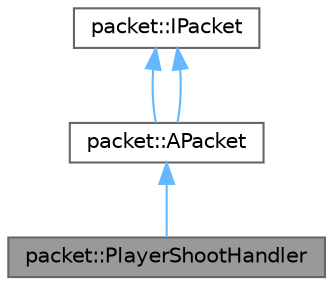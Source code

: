 digraph "packet::PlayerShootHandler"
{
 // LATEX_PDF_SIZE
  bgcolor="transparent";
  edge [fontname=Helvetica,fontsize=10,labelfontname=Helvetica,labelfontsize=10];
  node [fontname=Helvetica,fontsize=10,shape=box,height=0.2,width=0.4];
  Node1 [id="Node000001",label="packet::PlayerShootHandler",height=0.2,width=0.4,color="gray40", fillcolor="grey60", style="filled", fontcolor="black",tooltip=" "];
  Node2 -> Node1 [id="edge1_Node000001_Node000002",dir="back",color="steelblue1",style="solid",tooltip=" "];
  Node2 [id="Node000002",label="packet::APacket",height=0.2,width=0.4,color="gray40", fillcolor="white", style="filled",URL="$classpacket_1_1_a_packet.html",tooltip=" "];
  Node3 -> Node2 [id="edge2_Node000002_Node000003",dir="back",color="steelblue1",style="solid",tooltip=" "];
  Node3 [id="Node000003",label="packet::IPacket",height=0.2,width=0.4,color="gray40", fillcolor="white", style="filled",URL="$classpacket_1_1_i_packet.html",tooltip=" "];
  Node3 -> Node2 [id="edge3_Node000002_Node000003",dir="back",color="steelblue1",style="solid",tooltip=" "];
}
